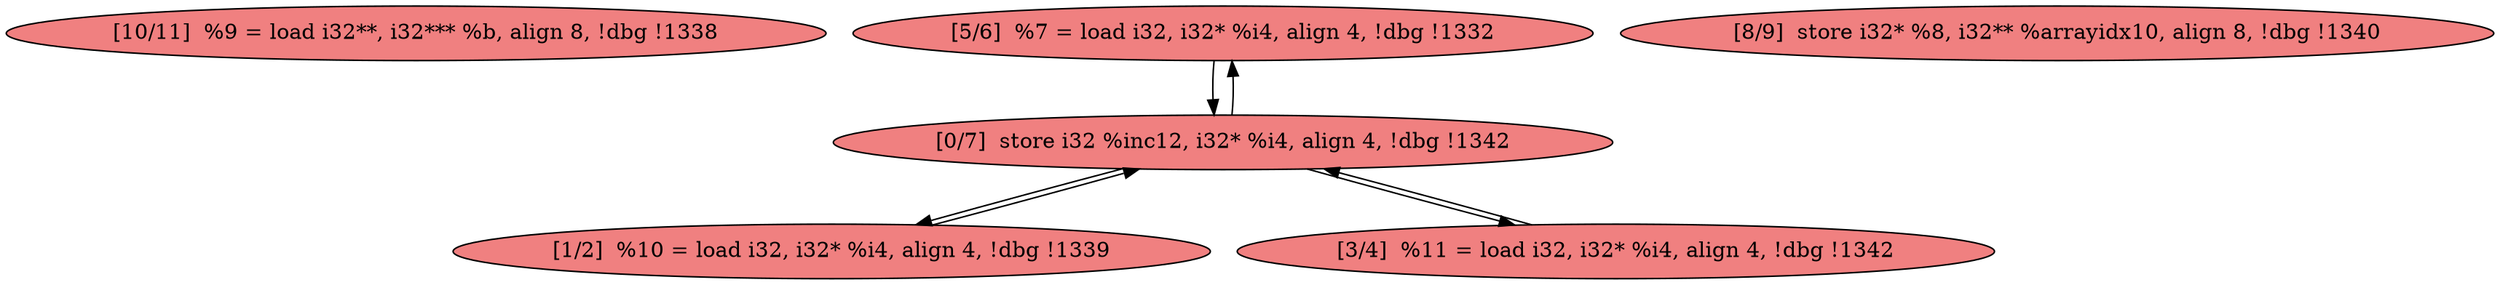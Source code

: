 
digraph G {


node1478 [fillcolor=lightcoral,label="[10/11]  %9 = load i32**, i32*** %b, align 8, !dbg !1338",shape=ellipse,style=filled ]
node1477 [fillcolor=lightcoral,label="[5/6]  %7 = load i32, i32* %i4, align 4, !dbg !1332",shape=ellipse,style=filled ]
node1476 [fillcolor=lightcoral,label="[1/2]  %10 = load i32, i32* %i4, align 4, !dbg !1339",shape=ellipse,style=filled ]
node1475 [fillcolor=lightcoral,label="[8/9]  store i32* %8, i32** %arrayidx10, align 8, !dbg !1340",shape=ellipse,style=filled ]
node1473 [fillcolor=lightcoral,label="[0/7]  store i32 %inc12, i32* %i4, align 4, !dbg !1342",shape=ellipse,style=filled ]
node1474 [fillcolor=lightcoral,label="[3/4]  %11 = load i32, i32* %i4, align 4, !dbg !1342",shape=ellipse,style=filled ]

node1473->node1476 [ ]
node1476->node1473 [ ]
node1473->node1474 [ ]
node1474->node1473 [ ]
node1477->node1473 [ ]
node1473->node1477 [ ]


}
